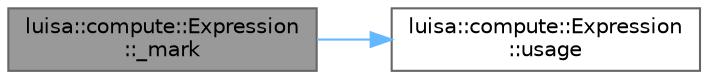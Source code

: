 digraph "luisa::compute::Expression::_mark"
{
 // LATEX_PDF_SIZE
  bgcolor="transparent";
  edge [fontname=Helvetica,fontsize=10,labelfontname=Helvetica,labelfontsize=10];
  node [fontname=Helvetica,fontsize=10,shape=box,height=0.2,width=0.4];
  rankdir="LR";
  Node1 [id="Node000001",label="luisa::compute::Expression\l::_mark",height=0.2,width=0.4,color="gray40", fillcolor="grey60", style="filled", fontcolor="black",tooltip=" "];
  Node1 -> Node2 [id="edge1_Node000001_Node000002",color="steelblue1",style="solid",tooltip=" "];
  Node2 [id="Node000002",label="luisa::compute::Expression\l::usage",height=0.2,width=0.4,color="grey40", fillcolor="white", style="filled",URL="$classluisa_1_1compute_1_1_expression.html#a22787fe4cf4700ec8a0c355955a9456c",tooltip=" "];
}
